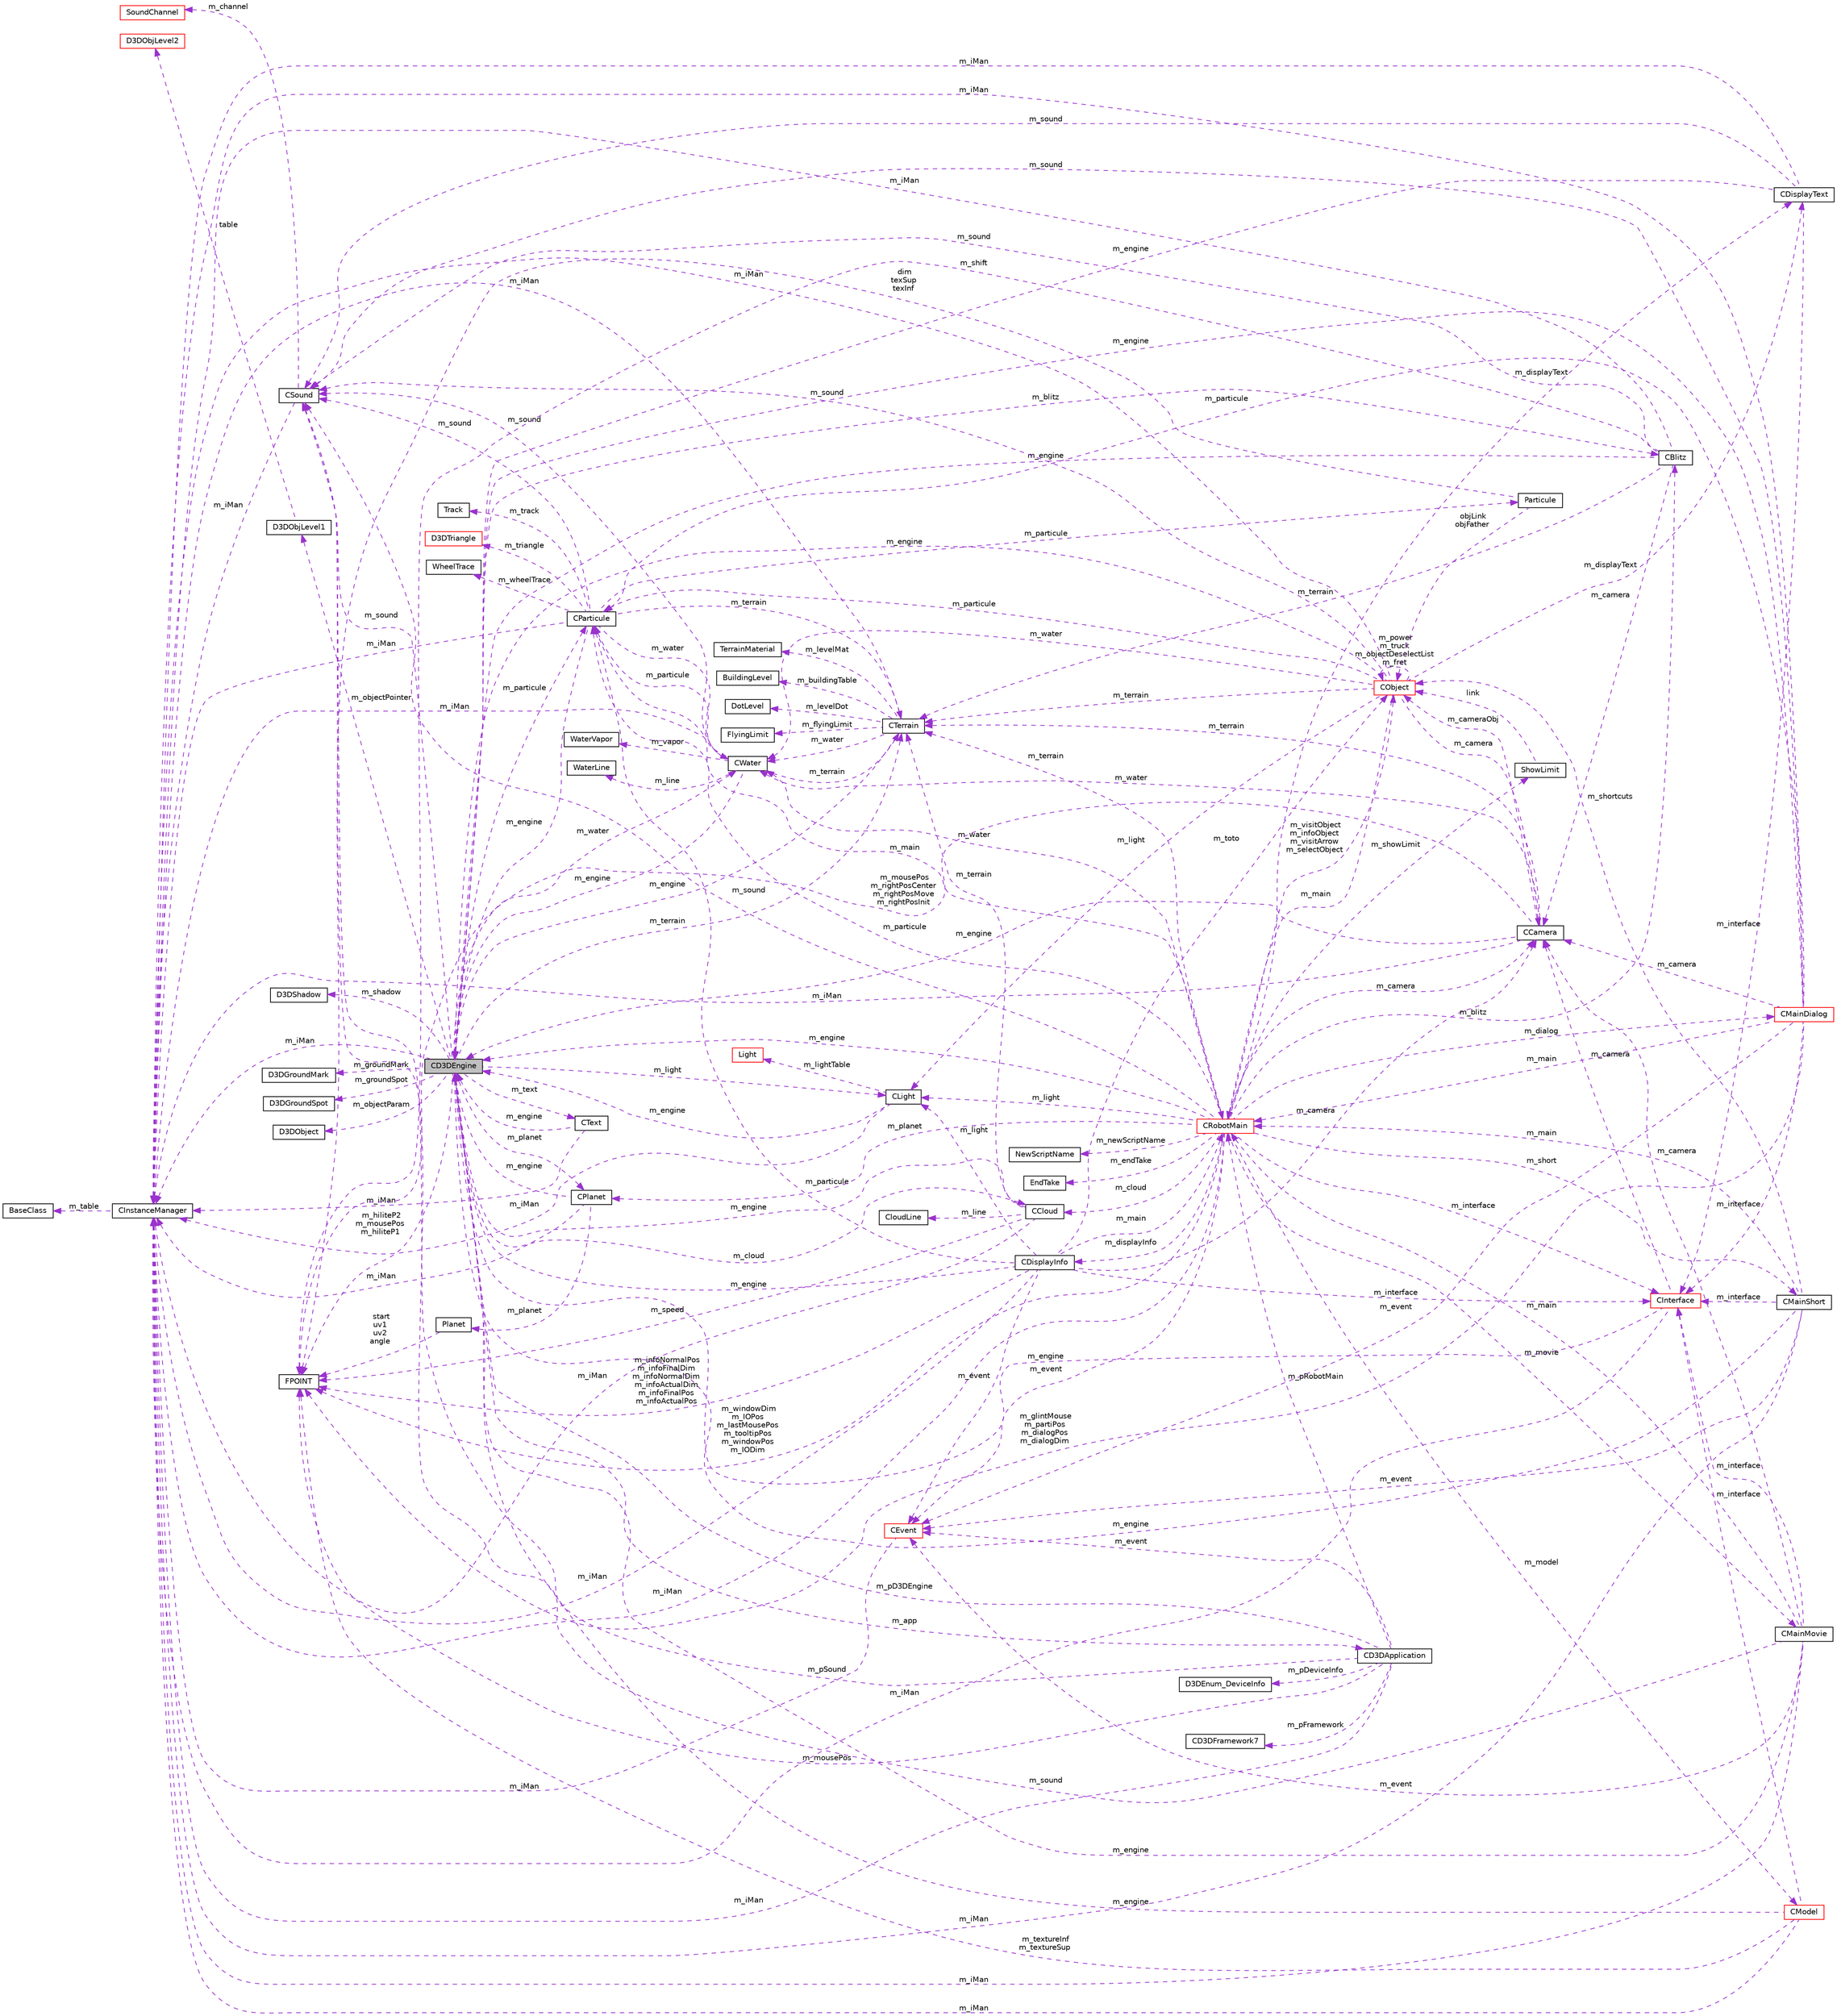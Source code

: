 digraph G
{
  edge [fontname="Helvetica",fontsize="10",labelfontname="Helvetica",labelfontsize="10"];
  node [fontname="Helvetica",fontsize="10",shape=record];
  rankdir="LR";
  Node1 [label="CD3DEngine",height=0.2,width=0.4,color="black", fillcolor="grey75", style="filled" fontcolor="black"];
  Node2 -> Node1 [dir="back",color="darkorchid3",fontsize="10",style="dashed",label=" m_groundMark" ,fontname="Helvetica"];
  Node2 [label="D3DGroundMark",height=0.2,width=0.4,color="black", fillcolor="white", style="filled",URL="$struct_d3_d_ground_mark.html"];
  Node3 -> Node1 [dir="back",color="darkorchid3",fontsize="10",style="dashed",label=" m_particule" ,fontname="Helvetica"];
  Node3 [label="CParticule",height=0.2,width=0.4,color="black", fillcolor="white", style="filled",URL="$class_c_particule.html"];
  Node4 -> Node3 [dir="back",color="darkorchid3",fontsize="10",style="dashed",label=" m_water" ,fontname="Helvetica"];
  Node4 [label="CWater",height=0.2,width=0.4,color="black", fillcolor="white", style="filled",URL="$class_c_water.html"];
  Node3 -> Node4 [dir="back",color="darkorchid3",fontsize="10",style="dashed",label=" m_particule" ,fontname="Helvetica"];
  Node5 -> Node4 [dir="back",color="darkorchid3",fontsize="10",style="dashed",label=" m_iMan" ,fontname="Helvetica"];
  Node5 [label="CInstanceManager",height=0.2,width=0.4,color="black", fillcolor="white", style="filled",URL="$class_c_instance_manager.html"];
  Node6 -> Node5 [dir="back",color="darkorchid3",fontsize="10",style="dashed",label=" m_table" ,fontname="Helvetica"];
  Node6 [label="BaseClass",height=0.2,width=0.4,color="black", fillcolor="white", style="filled",URL="$struct_base_class.html"];
  Node7 -> Node4 [dir="back",color="darkorchid3",fontsize="10",style="dashed",label=" m_terrain" ,fontname="Helvetica"];
  Node7 [label="CTerrain",height=0.2,width=0.4,color="black", fillcolor="white", style="filled",URL="$class_c_terrain.html"];
  Node8 -> Node7 [dir="back",color="darkorchid3",fontsize="10",style="dashed",label=" m_levelMat" ,fontname="Helvetica"];
  Node8 [label="TerrainMaterial",height=0.2,width=0.4,color="black", fillcolor="white", style="filled",URL="$struct_terrain_material.html"];
  Node4 -> Node7 [dir="back",color="darkorchid3",fontsize="10",style="dashed",label=" m_water" ,fontname="Helvetica"];
  Node9 -> Node7 [dir="back",color="darkorchid3",fontsize="10",style="dashed",label=" m_buildingTable" ,fontname="Helvetica"];
  Node9 [label="BuildingLevel",height=0.2,width=0.4,color="black", fillcolor="white", style="filled",URL="$struct_building_level.html"];
  Node5 -> Node7 [dir="back",color="darkorchid3",fontsize="10",style="dashed",label=" m_iMan" ,fontname="Helvetica"];
  Node10 -> Node7 [dir="back",color="darkorchid3",fontsize="10",style="dashed",label=" m_levelDot" ,fontname="Helvetica"];
  Node10 [label="DotLevel",height=0.2,width=0.4,color="black", fillcolor="white", style="filled",URL="$struct_dot_level.html"];
  Node1 -> Node7 [dir="back",color="darkorchid3",fontsize="10",style="dashed",label=" m_engine" ,fontname="Helvetica"];
  Node11 -> Node7 [dir="back",color="darkorchid3",fontsize="10",style="dashed",label=" m_flyingLimit" ,fontname="Helvetica"];
  Node11 [label="FlyingLimit",height=0.2,width=0.4,color="black", fillcolor="white", style="filled",URL="$struct_flying_limit.html"];
  Node12 -> Node4 [dir="back",color="darkorchid3",fontsize="10",style="dashed",label=" m_line" ,fontname="Helvetica"];
  Node12 [label="WaterLine",height=0.2,width=0.4,color="black", fillcolor="white", style="filled",URL="$struct_water_line.html"];
  Node13 -> Node4 [dir="back",color="darkorchid3",fontsize="10",style="dashed",label=" m_sound" ,fontname="Helvetica"];
  Node13 [label="CSound",height=0.2,width=0.4,color="black", fillcolor="white", style="filled",URL="$class_c_sound.html"];
  Node5 -> Node13 [dir="back",color="darkorchid3",fontsize="10",style="dashed",label=" m_iMan" ,fontname="Helvetica"];
  Node14 -> Node13 [dir="back",color="darkorchid3",fontsize="10",style="dashed",label=" m_channel" ,fontname="Helvetica"];
  Node14 [label="SoundChannel",height=0.2,width=0.4,color="red", fillcolor="white", style="filled",URL="$struct_sound_channel.html"];
  Node15 -> Node4 [dir="back",color="darkorchid3",fontsize="10",style="dashed",label=" m_vapor" ,fontname="Helvetica"];
  Node15 [label="WaterVapor",height=0.2,width=0.4,color="black", fillcolor="white", style="filled",URL="$struct_water_vapor.html"];
  Node1 -> Node4 [dir="back",color="darkorchid3",fontsize="10",style="dashed",label=" m_engine" ,fontname="Helvetica"];
  Node16 -> Node3 [dir="back",color="darkorchid3",fontsize="10",style="dashed",label=" m_main" ,fontname="Helvetica"];
  Node16 [label="CRobotMain",height=0.2,width=0.4,color="red", fillcolor="white", style="filled",URL="$class_c_robot_main.html"];
  Node3 -> Node16 [dir="back",color="darkorchid3",fontsize="10",style="dashed",label=" m_particule" ,fontname="Helvetica"];
  Node4 -> Node16 [dir="back",color="darkorchid3",fontsize="10",style="dashed",label=" m_water" ,fontname="Helvetica"];
  Node17 -> Node16 [dir="back",color="darkorchid3",fontsize="10",style="dashed",label=" m_showLimit" ,fontname="Helvetica"];
  Node17 [label="ShowLimit",height=0.2,width=0.4,color="black", fillcolor="white", style="filled",URL="$struct_show_limit.html"];
  Node18 -> Node17 [dir="back",color="darkorchid3",fontsize="10",style="dashed",label=" link" ,fontname="Helvetica"];
  Node18 [label="CObject",height=0.2,width=0.4,color="red", fillcolor="white", style="filled",URL="$class_c_object.html"];
  Node3 -> Node18 [dir="back",color="darkorchid3",fontsize="10",style="dashed",label=" m_particule" ,fontname="Helvetica"];
  Node4 -> Node18 [dir="back",color="darkorchid3",fontsize="10",style="dashed",label=" m_water" ,fontname="Helvetica"];
  Node19 -> Node18 [dir="back",color="darkorchid3",fontsize="10",style="dashed",label=" m_light" ,fontname="Helvetica"];
  Node19 [label="CLight",height=0.2,width=0.4,color="black", fillcolor="white", style="filled",URL="$class_c_light.html"];
  Node20 -> Node19 [dir="back",color="darkorchid3",fontsize="10",style="dashed",label=" m_lightTable" ,fontname="Helvetica"];
  Node20 [label="Light",height=0.2,width=0.4,color="red", fillcolor="white", style="filled",URL="$struct_light.html"];
  Node5 -> Node19 [dir="back",color="darkorchid3",fontsize="10",style="dashed",label=" m_iMan" ,fontname="Helvetica"];
  Node1 -> Node19 [dir="back",color="darkorchid3",fontsize="10",style="dashed",label=" m_engine" ,fontname="Helvetica"];
  Node21 -> Node18 [dir="back",color="darkorchid3",fontsize="10",style="dashed",label=" m_camera" ,fontname="Helvetica"];
  Node21 [label="CCamera",height=0.2,width=0.4,color="black", fillcolor="white", style="filled",URL="$class_c_camera.html"];
  Node4 -> Node21 [dir="back",color="darkorchid3",fontsize="10",style="dashed",label=" m_water" ,fontname="Helvetica"];
  Node5 -> Node21 [dir="back",color="darkorchid3",fontsize="10",style="dashed",label=" m_iMan" ,fontname="Helvetica"];
  Node7 -> Node21 [dir="back",color="darkorchid3",fontsize="10",style="dashed",label=" m_terrain" ,fontname="Helvetica"];
  Node22 -> Node21 [dir="back",color="darkorchid3",fontsize="10",style="dashed",label=" m_mousePos\nm_rightPosCenter\nm_rightPosMove\nm_rightPosInit" ,fontname="Helvetica"];
  Node22 [label="FPOINT",height=0.2,width=0.4,color="black", fillcolor="white", style="filled",URL="$struct_f_p_o_i_n_t.html"];
  Node18 -> Node21 [dir="back",color="darkorchid3",fontsize="10",style="dashed",label=" m_cameraObj" ,fontname="Helvetica"];
  Node1 -> Node21 [dir="back",color="darkorchid3",fontsize="10",style="dashed",label=" m_engine" ,fontname="Helvetica"];
  Node23 -> Node18 [dir="back",color="darkorchid3",fontsize="10",style="dashed",label=" m_displayText" ,fontname="Helvetica"];
  Node23 [label="CDisplayText",height=0.2,width=0.4,color="black", fillcolor="white", style="filled",URL="$class_c_display_text.html"];
  Node24 -> Node23 [dir="back",color="darkorchid3",fontsize="10",style="dashed",label=" m_interface" ,fontname="Helvetica"];
  Node24 [label="CInterface",height=0.2,width=0.4,color="red", fillcolor="white", style="filled",URL="$class_c_interface.html"];
  Node21 -> Node24 [dir="back",color="darkorchid3",fontsize="10",style="dashed",label=" m_camera" ,fontname="Helvetica"];
  Node5 -> Node24 [dir="back",color="darkorchid3",fontsize="10",style="dashed",label=" m_iMan" ,fontname="Helvetica"];
  Node1 -> Node24 [dir="back",color="darkorchid3",fontsize="10",style="dashed",label=" m_engine" ,fontname="Helvetica"];
  Node5 -> Node23 [dir="back",color="darkorchid3",fontsize="10",style="dashed",label=" m_iMan" ,fontname="Helvetica"];
  Node13 -> Node23 [dir="back",color="darkorchid3",fontsize="10",style="dashed",label=" m_sound" ,fontname="Helvetica"];
  Node1 -> Node23 [dir="back",color="darkorchid3",fontsize="10",style="dashed",label=" m_engine" ,fontname="Helvetica"];
  Node16 -> Node18 [dir="back",color="darkorchid3",fontsize="10",style="dashed",label=" m_main" ,fontname="Helvetica"];
  Node5 -> Node18 [dir="back",color="darkorchid3",fontsize="10",style="dashed",label=" m_iMan" ,fontname="Helvetica"];
  Node7 -> Node18 [dir="back",color="darkorchid3",fontsize="10",style="dashed",label=" m_terrain" ,fontname="Helvetica"];
  Node13 -> Node18 [dir="back",color="darkorchid3",fontsize="10",style="dashed",label=" m_sound" ,fontname="Helvetica"];
  Node18 -> Node18 [dir="back",color="darkorchid3",fontsize="10",style="dashed",label=" m_power\nm_truck\nm_objectDeselectList\nm_fret" ,fontname="Helvetica"];
  Node1 -> Node18 [dir="back",color="darkorchid3",fontsize="10",style="dashed",label=" m_engine" ,fontname="Helvetica"];
  Node19 -> Node16 [dir="back",color="darkorchid3",fontsize="10",style="dashed",label=" m_light" ,fontname="Helvetica"];
  Node25 -> Node16 [dir="back",color="darkorchid3",fontsize="10",style="dashed",label=" m_blitz" ,fontname="Helvetica"];
  Node25 [label="CBlitz",height=0.2,width=0.4,color="black", fillcolor="white", style="filled",URL="$class_c_blitz.html"];
  Node21 -> Node25 [dir="back",color="darkorchid3",fontsize="10",style="dashed",label=" m_camera" ,fontname="Helvetica"];
  Node5 -> Node25 [dir="back",color="darkorchid3",fontsize="10",style="dashed",label=" m_iMan" ,fontname="Helvetica"];
  Node7 -> Node25 [dir="back",color="darkorchid3",fontsize="10",style="dashed",label=" m_terrain" ,fontname="Helvetica"];
  Node22 -> Node25 [dir="back",color="darkorchid3",fontsize="10",style="dashed",label=" m_shift" ,fontname="Helvetica"];
  Node13 -> Node25 [dir="back",color="darkorchid3",fontsize="10",style="dashed",label=" m_sound" ,fontname="Helvetica"];
  Node1 -> Node25 [dir="back",color="darkorchid3",fontsize="10",style="dashed",label=" m_engine" ,fontname="Helvetica"];
  Node26 -> Node16 [dir="back",color="darkorchid3",fontsize="10",style="dashed",label=" m_cloud" ,fontname="Helvetica"];
  Node26 [label="CCloud",height=0.2,width=0.4,color="black", fillcolor="white", style="filled",URL="$class_c_cloud.html"];
  Node27 -> Node26 [dir="back",color="darkorchid3",fontsize="10",style="dashed",label=" m_line" ,fontname="Helvetica"];
  Node27 [label="CloudLine",height=0.2,width=0.4,color="black", fillcolor="white", style="filled",URL="$struct_cloud_line.html"];
  Node5 -> Node26 [dir="back",color="darkorchid3",fontsize="10",style="dashed",label=" m_iMan" ,fontname="Helvetica"];
  Node7 -> Node26 [dir="back",color="darkorchid3",fontsize="10",style="dashed",label=" m_terrain" ,fontname="Helvetica"];
  Node22 -> Node26 [dir="back",color="darkorchid3",fontsize="10",style="dashed",label=" m_speed" ,fontname="Helvetica"];
  Node1 -> Node26 [dir="back",color="darkorchid3",fontsize="10",style="dashed",label=" m_engine" ,fontname="Helvetica"];
  Node28 -> Node16 [dir="back",color="darkorchid3",fontsize="10",style="dashed",label=" m_dialog" ,fontname="Helvetica"];
  Node28 [label="CMainDialog",height=0.2,width=0.4,color="red", fillcolor="white", style="filled",URL="$class_c_main_dialog.html"];
  Node3 -> Node28 [dir="back",color="darkorchid3",fontsize="10",style="dashed",label=" m_particule" ,fontname="Helvetica"];
  Node21 -> Node28 [dir="back",color="darkorchid3",fontsize="10",style="dashed",label=" m_camera" ,fontname="Helvetica"];
  Node24 -> Node28 [dir="back",color="darkorchid3",fontsize="10",style="dashed",label=" m_interface" ,fontname="Helvetica"];
  Node16 -> Node28 [dir="back",color="darkorchid3",fontsize="10",style="dashed",label=" m_main" ,fontname="Helvetica"];
  Node5 -> Node28 [dir="back",color="darkorchid3",fontsize="10",style="dashed",label=" m_iMan" ,fontname="Helvetica"];
  Node29 -> Node28 [dir="back",color="darkorchid3",fontsize="10",style="dashed",label=" m_event" ,fontname="Helvetica"];
  Node29 [label="CEvent",height=0.2,width=0.4,color="red", fillcolor="white", style="filled",URL="$class_c_event.html"];
  Node5 -> Node29 [dir="back",color="darkorchid3",fontsize="10",style="dashed",label=" m_iMan" ,fontname="Helvetica"];
  Node22 -> Node28 [dir="back",color="darkorchid3",fontsize="10",style="dashed",label=" m_glintMouse\nm_partiPos\nm_dialogPos\nm_dialogDim" ,fontname="Helvetica"];
  Node13 -> Node28 [dir="back",color="darkorchid3",fontsize="10",style="dashed",label=" m_sound" ,fontname="Helvetica"];
  Node1 -> Node28 [dir="back",color="darkorchid3",fontsize="10",style="dashed",label=" m_engine" ,fontname="Helvetica"];
  Node21 -> Node16 [dir="back",color="darkorchid3",fontsize="10",style="dashed",label=" m_camera" ,fontname="Helvetica"];
  Node30 -> Node16 [dir="back",color="darkorchid3",fontsize="10",style="dashed",label=" m_movie" ,fontname="Helvetica"];
  Node30 [label="CMainMovie",height=0.2,width=0.4,color="black", fillcolor="white", style="filled",URL="$class_c_main_movie.html"];
  Node21 -> Node30 [dir="back",color="darkorchid3",fontsize="10",style="dashed",label=" m_camera" ,fontname="Helvetica"];
  Node16 -> Node30 [dir="back",color="darkorchid3",fontsize="10",style="dashed",label=" m_main" ,fontname="Helvetica"];
  Node24 -> Node30 [dir="back",color="darkorchid3",fontsize="10",style="dashed",label=" m_interface" ,fontname="Helvetica"];
  Node5 -> Node30 [dir="back",color="darkorchid3",fontsize="10",style="dashed",label=" m_iMan" ,fontname="Helvetica"];
  Node29 -> Node30 [dir="back",color="darkorchid3",fontsize="10",style="dashed",label=" m_event" ,fontname="Helvetica"];
  Node13 -> Node30 [dir="back",color="darkorchid3",fontsize="10",style="dashed",label=" m_sound" ,fontname="Helvetica"];
  Node1 -> Node30 [dir="back",color="darkorchid3",fontsize="10",style="dashed",label=" m_engine" ,fontname="Helvetica"];
  Node23 -> Node16 [dir="back",color="darkorchid3",fontsize="10",style="dashed",label=" m_displayText" ,fontname="Helvetica"];
  Node24 -> Node16 [dir="back",color="darkorchid3",fontsize="10",style="dashed",label=" m_interface" ,fontname="Helvetica"];
  Node31 -> Node16 [dir="back",color="darkorchid3",fontsize="10",style="dashed",label=" m_model" ,fontname="Helvetica"];
  Node31 [label="CModel",height=0.2,width=0.4,color="red", fillcolor="white", style="filled",URL="$class_c_model.html"];
  Node24 -> Node31 [dir="back",color="darkorchid3",fontsize="10",style="dashed",label=" m_interface" ,fontname="Helvetica"];
  Node5 -> Node31 [dir="back",color="darkorchid3",fontsize="10",style="dashed",label=" m_iMan" ,fontname="Helvetica"];
  Node22 -> Node31 [dir="back",color="darkorchid3",fontsize="10",style="dashed",label=" m_textureInf\nm_textureSup" ,fontname="Helvetica"];
  Node1 -> Node31 [dir="back",color="darkorchid3",fontsize="10",style="dashed",label=" m_engine" ,fontname="Helvetica"];
  Node5 -> Node16 [dir="back",color="darkorchid3",fontsize="10",style="dashed",label=" m_iMan" ,fontname="Helvetica"];
  Node32 -> Node16 [dir="back",color="darkorchid3",fontsize="10",style="dashed",label=" m_newScriptName" ,fontname="Helvetica"];
  Node32 [label="NewScriptName",height=0.2,width=0.4,color="black", fillcolor="white", style="filled",URL="$struct_new_script_name.html"];
  Node29 -> Node16 [dir="back",color="darkorchid3",fontsize="10",style="dashed",label=" m_event" ,fontname="Helvetica"];
  Node7 -> Node16 [dir="back",color="darkorchid3",fontsize="10",style="dashed",label=" m_terrain" ,fontname="Helvetica"];
  Node22 -> Node16 [dir="back",color="darkorchid3",fontsize="10",style="dashed",label=" m_windowDim\nm_IOPos\nm_lastMousePos\nm_tooltipPos\nm_windowPos\nm_IODim" ,fontname="Helvetica"];
  Node33 -> Node16 [dir="back",color="darkorchid3",fontsize="10",style="dashed",label=" m_short" ,fontname="Helvetica"];
  Node33 [label="CMainShort",height=0.2,width=0.4,color="black", fillcolor="white", style="filled",URL="$class_c_main_short.html"];
  Node16 -> Node33 [dir="back",color="darkorchid3",fontsize="10",style="dashed",label=" m_main" ,fontname="Helvetica"];
  Node24 -> Node33 [dir="back",color="darkorchid3",fontsize="10",style="dashed",label=" m_interface" ,fontname="Helvetica"];
  Node5 -> Node33 [dir="back",color="darkorchid3",fontsize="10",style="dashed",label=" m_iMan" ,fontname="Helvetica"];
  Node29 -> Node33 [dir="back",color="darkorchid3",fontsize="10",style="dashed",label=" m_event" ,fontname="Helvetica"];
  Node18 -> Node33 [dir="back",color="darkorchid3",fontsize="10",style="dashed",label=" m_shortcuts" ,fontname="Helvetica"];
  Node1 -> Node33 [dir="back",color="darkorchid3",fontsize="10",style="dashed",label=" m_engine" ,fontname="Helvetica"];
  Node13 -> Node16 [dir="back",color="darkorchid3",fontsize="10",style="dashed",label=" m_sound" ,fontname="Helvetica"];
  Node34 -> Node16 [dir="back",color="darkorchid3",fontsize="10",style="dashed",label=" m_planet" ,fontname="Helvetica"];
  Node34 [label="CPlanet",height=0.2,width=0.4,color="black", fillcolor="white", style="filled",URL="$class_c_planet.html"];
  Node35 -> Node34 [dir="back",color="darkorchid3",fontsize="10",style="dashed",label=" m_planet" ,fontname="Helvetica"];
  Node35 [label="Planet",height=0.2,width=0.4,color="black", fillcolor="white", style="filled",URL="$struct_planet.html"];
  Node22 -> Node35 [dir="back",color="darkorchid3",fontsize="10",style="dashed",label=" start\nuv1\nuv2\nangle" ,fontname="Helvetica"];
  Node5 -> Node34 [dir="back",color="darkorchid3",fontsize="10",style="dashed",label=" m_iMan" ,fontname="Helvetica"];
  Node1 -> Node34 [dir="back",color="darkorchid3",fontsize="10",style="dashed",label=" m_engine" ,fontname="Helvetica"];
  Node18 -> Node16 [dir="back",color="darkorchid3",fontsize="10",style="dashed",label=" m_visitObject\nm_infoObject\nm_visitArrow\nm_selectObject" ,fontname="Helvetica"];
  Node1 -> Node16 [dir="back",color="darkorchid3",fontsize="10",style="dashed",label=" m_engine" ,fontname="Helvetica"];
  Node36 -> Node16 [dir="back",color="darkorchid3",fontsize="10",style="dashed",label=" m_endTake" ,fontname="Helvetica"];
  Node36 [label="EndTake",height=0.2,width=0.4,color="black", fillcolor="white", style="filled",URL="$struct_end_take.html"];
  Node37 -> Node16 [dir="back",color="darkorchid3",fontsize="10",style="dashed",label=" m_displayInfo" ,fontname="Helvetica"];
  Node37 [label="CDisplayInfo",height=0.2,width=0.4,color="black", fillcolor="white", style="filled",URL="$class_c_display_info.html"];
  Node3 -> Node37 [dir="back",color="darkorchid3",fontsize="10",style="dashed",label=" m_particule" ,fontname="Helvetica"];
  Node19 -> Node37 [dir="back",color="darkorchid3",fontsize="10",style="dashed",label=" m_light" ,fontname="Helvetica"];
  Node21 -> Node37 [dir="back",color="darkorchid3",fontsize="10",style="dashed",label=" m_camera" ,fontname="Helvetica"];
  Node24 -> Node37 [dir="back",color="darkorchid3",fontsize="10",style="dashed",label=" m_interface" ,fontname="Helvetica"];
  Node16 -> Node37 [dir="back",color="darkorchid3",fontsize="10",style="dashed",label=" m_main" ,fontname="Helvetica"];
  Node5 -> Node37 [dir="back",color="darkorchid3",fontsize="10",style="dashed",label=" m_iMan" ,fontname="Helvetica"];
  Node29 -> Node37 [dir="back",color="darkorchid3",fontsize="10",style="dashed",label=" m_event" ,fontname="Helvetica"];
  Node22 -> Node37 [dir="back",color="darkorchid3",fontsize="10",style="dashed",label=" m_infoNormalPos\nm_infoFinalDim\nm_infoNormalDim\nm_infoActualDim\nm_infoFinalPos\nm_infoActualPos" ,fontname="Helvetica"];
  Node18 -> Node37 [dir="back",color="darkorchid3",fontsize="10",style="dashed",label=" m_toto" ,fontname="Helvetica"];
  Node1 -> Node37 [dir="back",color="darkorchid3",fontsize="10",style="dashed",label=" m_engine" ,fontname="Helvetica"];
  Node5 -> Node3 [dir="back",color="darkorchid3",fontsize="10",style="dashed",label=" m_iMan" ,fontname="Helvetica"];
  Node38 -> Node3 [dir="back",color="darkorchid3",fontsize="10",style="dashed",label=" m_track" ,fontname="Helvetica"];
  Node38 [label="Track",height=0.2,width=0.4,color="black", fillcolor="white", style="filled",URL="$struct_track.html"];
  Node39 -> Node3 [dir="back",color="darkorchid3",fontsize="10",style="dashed",label=" m_particule" ,fontname="Helvetica"];
  Node39 [label="Particule",height=0.2,width=0.4,color="black", fillcolor="white", style="filled",URL="$struct_particule.html"];
  Node22 -> Node39 [dir="back",color="darkorchid3",fontsize="10",style="dashed",label=" dim\ntexSup\ntexInf" ,fontname="Helvetica"];
  Node18 -> Node39 [dir="back",color="darkorchid3",fontsize="10",style="dashed",label=" objLink\nobjFather" ,fontname="Helvetica"];
  Node7 -> Node3 [dir="back",color="darkorchid3",fontsize="10",style="dashed",label=" m_terrain" ,fontname="Helvetica"];
  Node13 -> Node3 [dir="back",color="darkorchid3",fontsize="10",style="dashed",label=" m_sound" ,fontname="Helvetica"];
  Node40 -> Node3 [dir="back",color="darkorchid3",fontsize="10",style="dashed",label=" m_triangle" ,fontname="Helvetica"];
  Node40 [label="D3DTriangle",height=0.2,width=0.4,color="red", fillcolor="white", style="filled",URL="$struct_d3_d_triangle.html"];
  Node1 -> Node3 [dir="back",color="darkorchid3",fontsize="10",style="dashed",label=" m_engine" ,fontname="Helvetica"];
  Node41 -> Node3 [dir="back",color="darkorchid3",fontsize="10",style="dashed",label=" m_wheelTrace" ,fontname="Helvetica"];
  Node41 [label="WheelTrace",height=0.2,width=0.4,color="black", fillcolor="white", style="filled",URL="$struct_wheel_trace.html"];
  Node4 -> Node1 [dir="back",color="darkorchid3",fontsize="10",style="dashed",label=" m_water" ,fontname="Helvetica"];
  Node25 -> Node1 [dir="back",color="darkorchid3",fontsize="10",style="dashed",label=" m_blitz" ,fontname="Helvetica"];
  Node19 -> Node1 [dir="back",color="darkorchid3",fontsize="10",style="dashed",label=" m_light" ,fontname="Helvetica"];
  Node42 -> Node1 [dir="back",color="darkorchid3",fontsize="10",style="dashed",label=" m_objectPointer" ,fontname="Helvetica"];
  Node42 [label="D3DObjLevel1",height=0.2,width=0.4,color="black", fillcolor="white", style="filled",URL="$struct_d3_d_obj_level1.html"];
  Node43 -> Node42 [dir="back",color="darkorchid3",fontsize="10",style="dashed",label=" table" ,fontname="Helvetica"];
  Node43 [label="D3DObjLevel2",height=0.2,width=0.4,color="red", fillcolor="white", style="filled",URL="$struct_d3_d_obj_level2.html"];
  Node26 -> Node1 [dir="back",color="darkorchid3",fontsize="10",style="dashed",label=" m_cloud" ,fontname="Helvetica"];
  Node44 -> Node1 [dir="back",color="darkorchid3",fontsize="10",style="dashed",label=" m_groundSpot" ,fontname="Helvetica"];
  Node44 [label="D3DGroundSpot",height=0.2,width=0.4,color="black", fillcolor="white", style="filled",URL="$struct_d3_d_ground_spot.html"];
  Node5 -> Node1 [dir="back",color="darkorchid3",fontsize="10",style="dashed",label=" m_iMan" ,fontname="Helvetica"];
  Node7 -> Node1 [dir="back",color="darkorchid3",fontsize="10",style="dashed",label=" m_terrain" ,fontname="Helvetica"];
  Node45 -> Node1 [dir="back",color="darkorchid3",fontsize="10",style="dashed",label=" m_app" ,fontname="Helvetica"];
  Node45 [label="CD3DApplication",height=0.2,width=0.4,color="black", fillcolor="white", style="filled",URL="$class_c_d3_d_application.html"];
  Node46 -> Node45 [dir="back",color="darkorchid3",fontsize="10",style="dashed",label=" m_pFramework" ,fontname="Helvetica"];
  Node46 [label="CD3DFramework7",height=0.2,width=0.4,color="black", fillcolor="white", style="filled",URL="$class_c_d3_d_framework7.html"];
  Node16 -> Node45 [dir="back",color="darkorchid3",fontsize="10",style="dashed",label=" m_pRobotMain" ,fontname="Helvetica"];
  Node5 -> Node45 [dir="back",color="darkorchid3",fontsize="10",style="dashed",label=" m_iMan" ,fontname="Helvetica"];
  Node29 -> Node45 [dir="back",color="darkorchid3",fontsize="10",style="dashed",label=" m_event" ,fontname="Helvetica"];
  Node22 -> Node45 [dir="back",color="darkorchid3",fontsize="10",style="dashed",label=" m_mousePos" ,fontname="Helvetica"];
  Node13 -> Node45 [dir="back",color="darkorchid3",fontsize="10",style="dashed",label=" m_pSound" ,fontname="Helvetica"];
  Node47 -> Node45 [dir="back",color="darkorchid3",fontsize="10",style="dashed",label=" m_pDeviceInfo" ,fontname="Helvetica"];
  Node47 [label="D3DEnum_DeviceInfo",height=0.2,width=0.4,color="black", fillcolor="white", style="filled",URL="$struct_d3_d_enum___device_info.html"];
  Node1 -> Node45 [dir="back",color="darkorchid3",fontsize="10",style="dashed",label=" m_pD3DEngine" ,fontname="Helvetica"];
  Node22 -> Node1 [dir="back",color="darkorchid3",fontsize="10",style="dashed",label=" m_hiliteP2\nm_mousePos\nm_hiliteP1" ,fontname="Helvetica"];
  Node48 -> Node1 [dir="back",color="darkorchid3",fontsize="10",style="dashed",label=" m_objectParam" ,fontname="Helvetica"];
  Node48 [label="D3DObject",height=0.2,width=0.4,color="black", fillcolor="white", style="filled",URL="$struct_d3_d_object.html"];
  Node13 -> Node1 [dir="back",color="darkorchid3",fontsize="10",style="dashed",label=" m_sound" ,fontname="Helvetica"];
  Node34 -> Node1 [dir="back",color="darkorchid3",fontsize="10",style="dashed",label=" m_planet" ,fontname="Helvetica"];
  Node49 -> Node1 [dir="back",color="darkorchid3",fontsize="10",style="dashed",label=" m_text" ,fontname="Helvetica"];
  Node49 [label="CText",height=0.2,width=0.4,color="black", fillcolor="white", style="filled",URL="$class_c_text.html"];
  Node5 -> Node49 [dir="back",color="darkorchid3",fontsize="10",style="dashed",label=" m_iMan" ,fontname="Helvetica"];
  Node1 -> Node49 [dir="back",color="darkorchid3",fontsize="10",style="dashed",label=" m_engine" ,fontname="Helvetica"];
  Node50 -> Node1 [dir="back",color="darkorchid3",fontsize="10",style="dashed",label=" m_shadow" ,fontname="Helvetica"];
  Node50 [label="D3DShadow",height=0.2,width=0.4,color="black", fillcolor="white", style="filled",URL="$struct_d3_d_shadow.html"];
}

